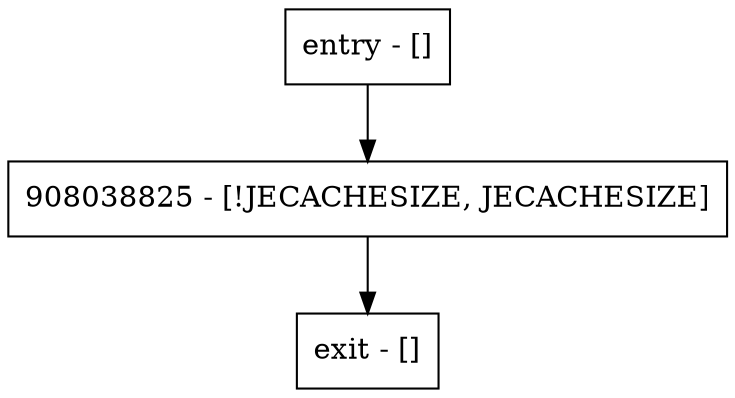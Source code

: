 digraph <init> {
node [shape=record];
entry [label="entry - []"];
exit [label="exit - []"];
908038825 [label="908038825 - [!JECACHESIZE, JECACHESIZE]"];
entry;
exit;
entry -> 908038825;
908038825 -> exit;
}
